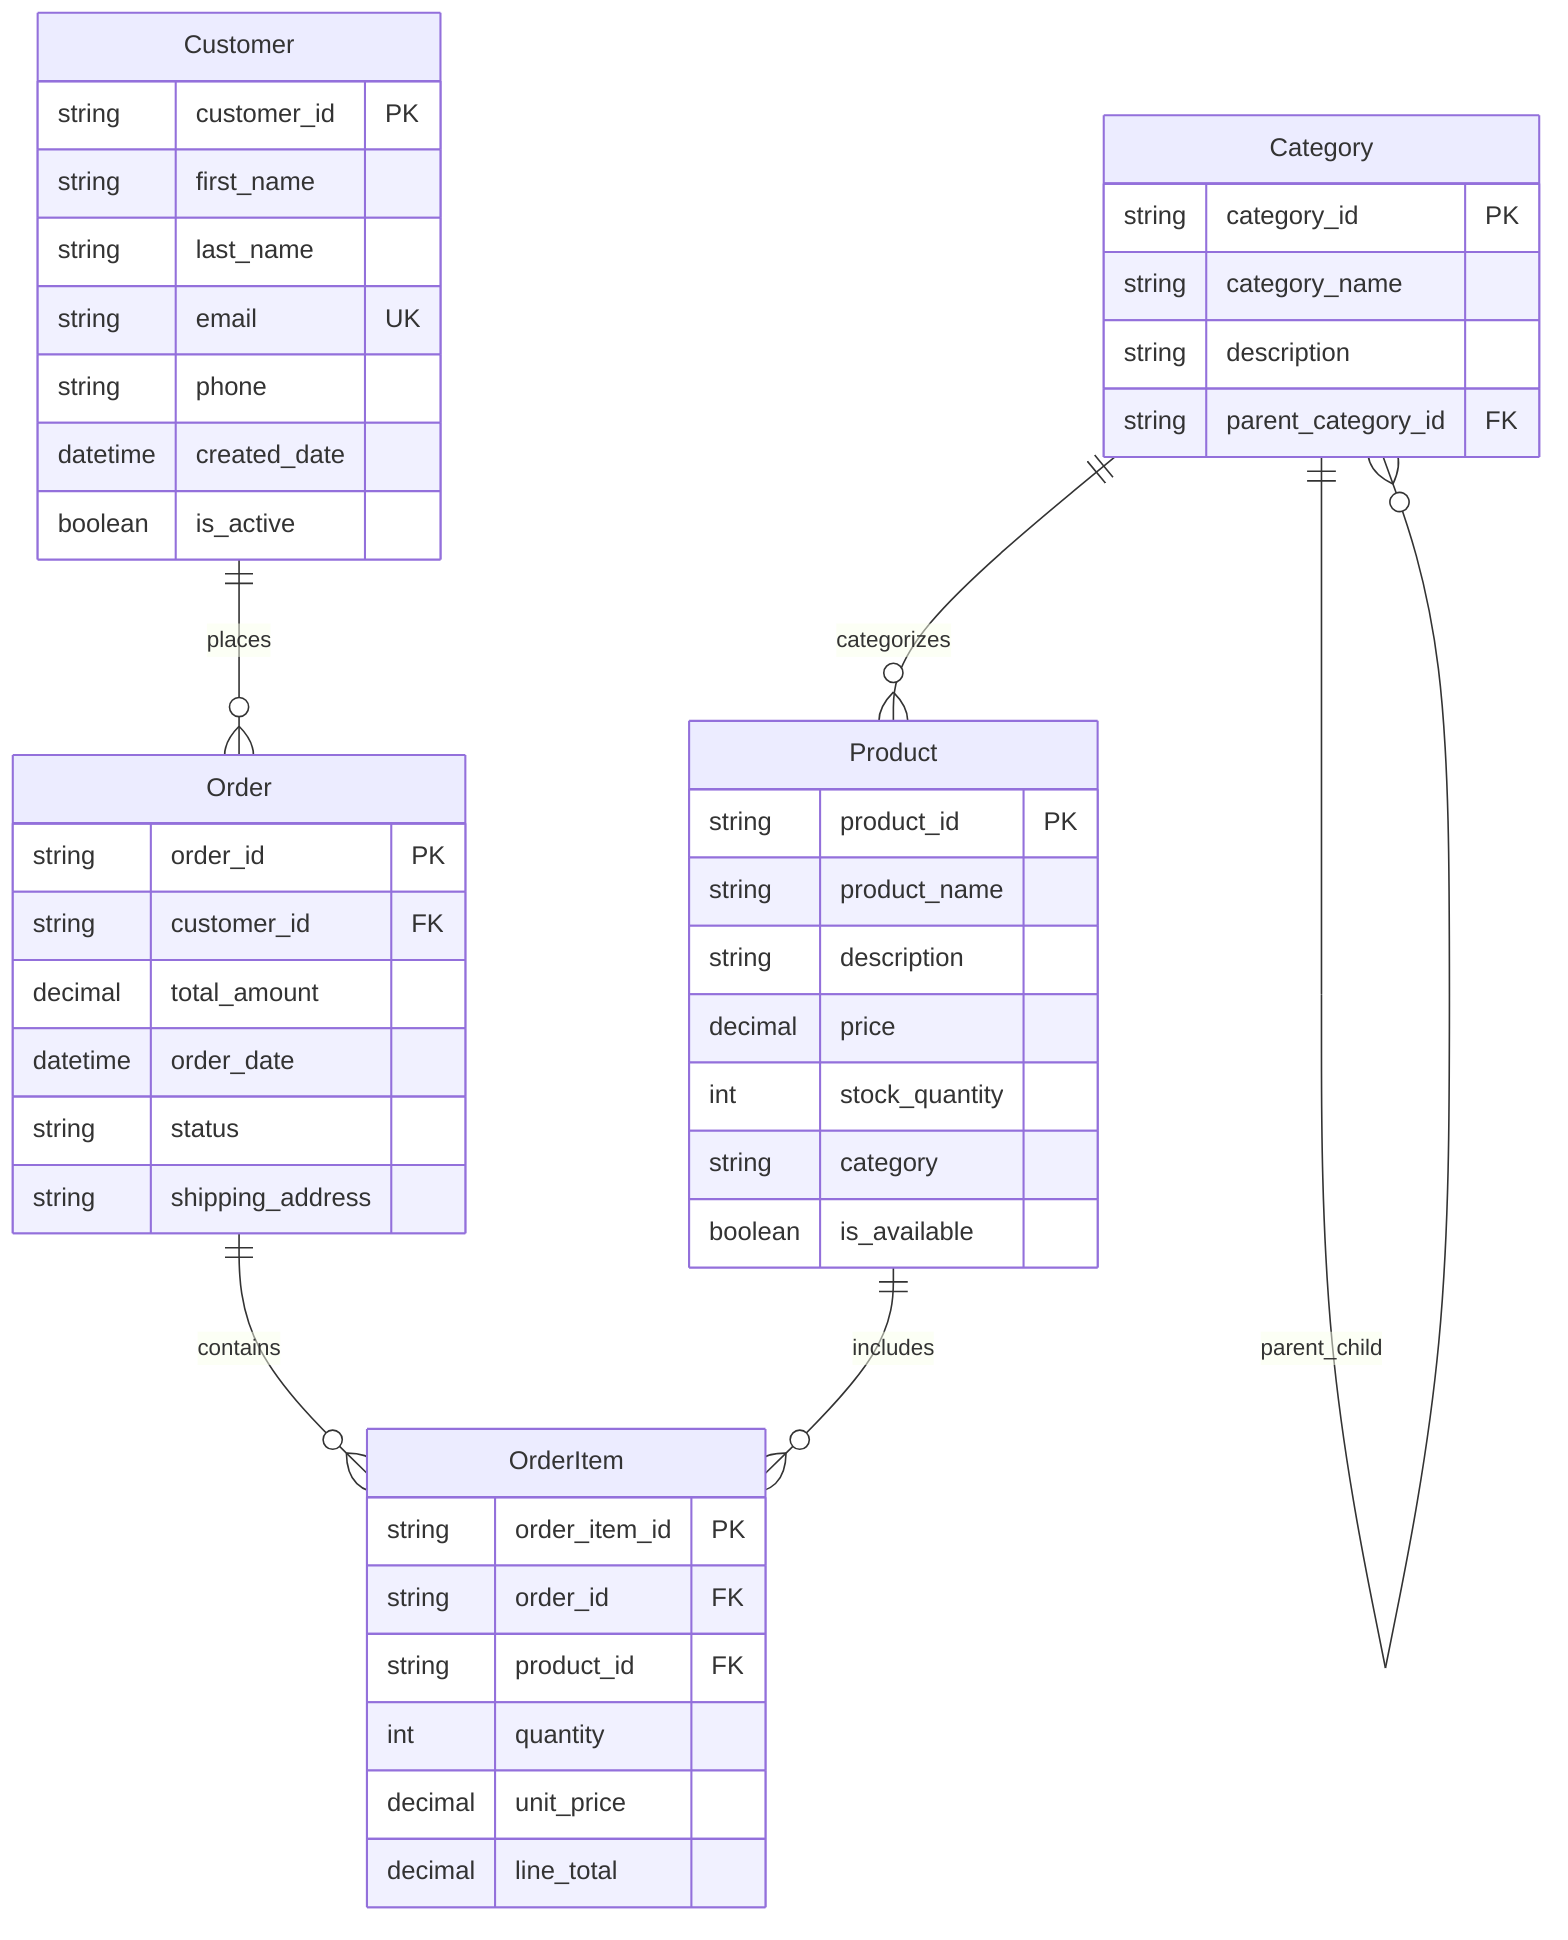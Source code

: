 erDiagram
    Customer {
        string customer_id PK
        string first_name
        string last_name
        string email UK
        string phone
        datetime created_date
        boolean is_active
    }
    
    Order {
        string order_id PK
        string customer_id FK
        decimal total_amount
        datetime order_date
        string status
        string shipping_address
    }
    
    OrderItem {
        string order_item_id PK
        string order_id FK
        string product_id FK
        int quantity
        decimal unit_price
        decimal line_total
    }
    
    Product {
        string product_id PK
        string product_name
        string description
        decimal price
        int stock_quantity
        string category
        boolean is_available
    }
    
    Category {
        string category_id PK
        string category_name
        string description
        string parent_category_id FK
    }
    
    Customer ||--o{ Order : places
    Order ||--o{ OrderItem : contains
    Product ||--o{ OrderItem : includes
    Category ||--o{ Product : categorizes
    Category ||--o{ Category : parent_child